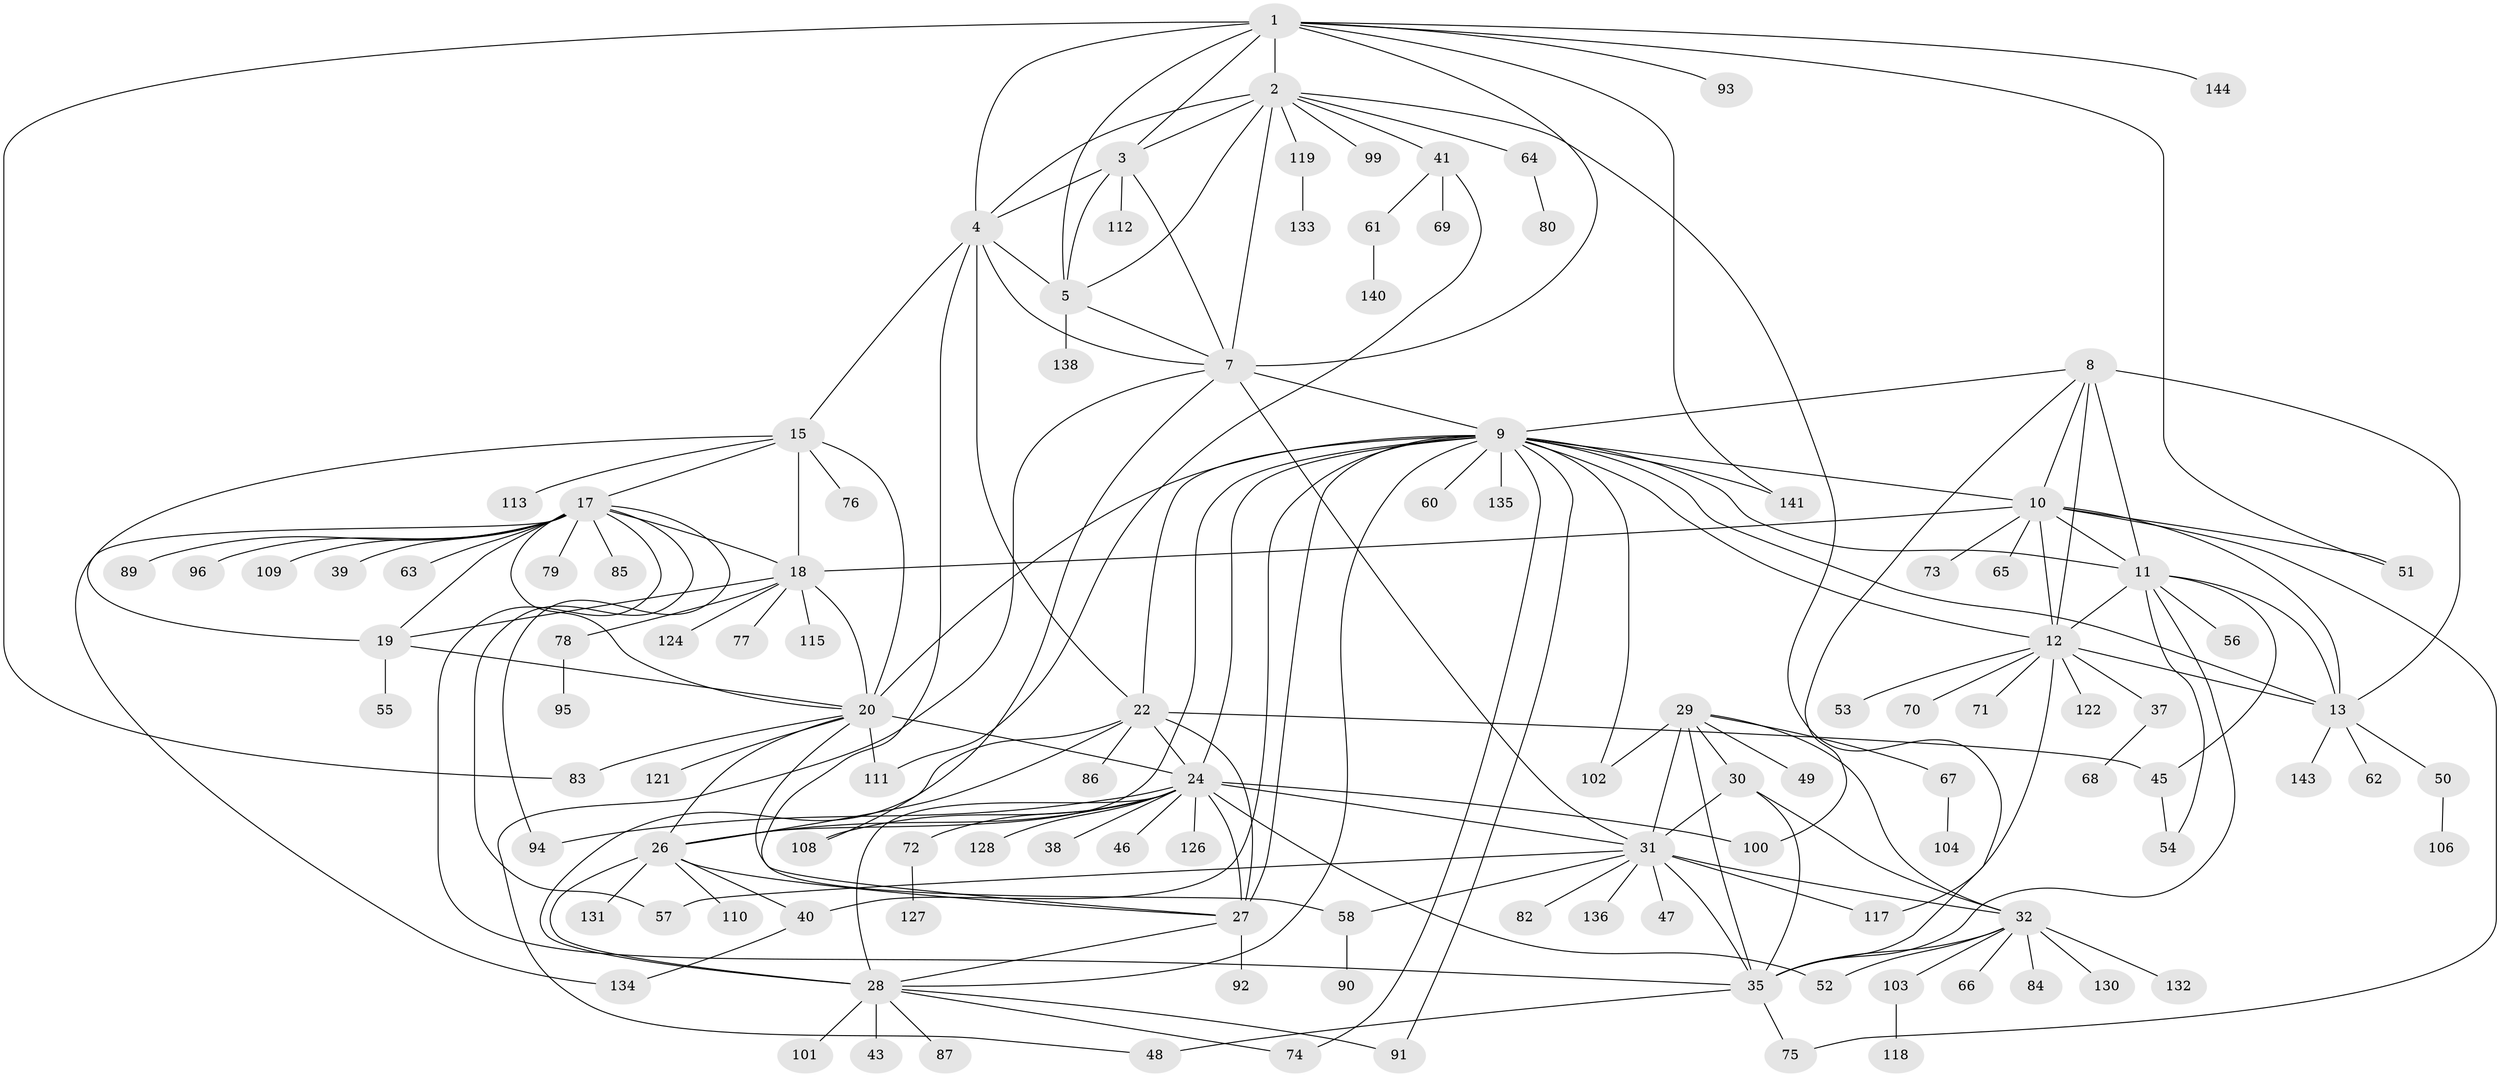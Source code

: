 // Generated by graph-tools (version 1.1) at 2025/24/03/03/25 07:24:09]
// undirected, 117 vertices, 188 edges
graph export_dot {
graph [start="1"]
  node [color=gray90,style=filled];
  1 [super="+6"];
  2 [super="+44"];
  3 [super="+142"];
  4 [super="+107"];
  5;
  7 [super="+105"];
  8;
  9 [super="+23"];
  10 [super="+123"];
  11 [super="+59"];
  12 [super="+14"];
  13 [super="+116"];
  15 [super="+16"];
  17 [super="+129"];
  18 [super="+21"];
  19 [super="+42"];
  20 [super="+88"];
  22 [super="+98"];
  24 [super="+25"];
  26 [super="+36"];
  27 [super="+114"];
  28 [super="+120"];
  29 [super="+34"];
  30;
  31 [super="+33"];
  32 [super="+137"];
  35 [super="+125"];
  37;
  38;
  39;
  40;
  41 [super="+97"];
  43;
  45;
  46;
  47;
  48;
  49;
  50;
  51;
  52;
  53;
  54;
  55;
  56;
  57;
  58;
  60;
  61;
  62;
  63;
  64 [super="+81"];
  65;
  66;
  67;
  68;
  69;
  70;
  71;
  72;
  73;
  74;
  75;
  76;
  77;
  78;
  79;
  80;
  82;
  83;
  84;
  85;
  86;
  87;
  89;
  90;
  91;
  92;
  93;
  94;
  95;
  96;
  99;
  100;
  101;
  102;
  103;
  104;
  106;
  108;
  109;
  110 [super="+139"];
  111;
  112;
  113;
  115;
  117;
  118;
  119;
  121;
  122;
  124;
  126;
  127;
  128;
  130;
  131;
  132;
  133;
  134;
  135;
  136;
  138;
  140;
  141;
  143;
  144;
  1 -- 2 [weight=2];
  1 -- 3 [weight=2];
  1 -- 4 [weight=2];
  1 -- 5 [weight=2];
  1 -- 7 [weight=2];
  1 -- 83;
  1 -- 144;
  1 -- 141;
  1 -- 51;
  1 -- 93;
  2 -- 3;
  2 -- 4;
  2 -- 5;
  2 -- 7;
  2 -- 41;
  2 -- 64;
  2 -- 99;
  2 -- 119;
  2 -- 35;
  3 -- 4;
  3 -- 5;
  3 -- 7;
  3 -- 112;
  4 -- 5;
  4 -- 7;
  4 -- 22;
  4 -- 27;
  4 -- 15;
  5 -- 7;
  5 -- 138;
  7 -- 9;
  7 -- 31;
  7 -- 48;
  7 -- 108;
  8 -- 9;
  8 -- 10;
  8 -- 11;
  8 -- 12 [weight=2];
  8 -- 13;
  8 -- 100;
  9 -- 10;
  9 -- 11;
  9 -- 12 [weight=2];
  9 -- 13;
  9 -- 40;
  9 -- 74;
  9 -- 91;
  9 -- 141;
  9 -- 20;
  9 -- 102;
  9 -- 135;
  9 -- 28;
  9 -- 22;
  9 -- 24 [weight=2];
  9 -- 26;
  9 -- 27;
  9 -- 60;
  10 -- 11;
  10 -- 12 [weight=2];
  10 -- 13;
  10 -- 51;
  10 -- 65;
  10 -- 73;
  10 -- 75;
  10 -- 18;
  11 -- 12 [weight=2];
  11 -- 13;
  11 -- 35;
  11 -- 45;
  11 -- 54;
  11 -- 56;
  12 -- 13 [weight=2];
  12 -- 53;
  12 -- 70;
  12 -- 71;
  12 -- 117;
  12 -- 122;
  12 -- 37;
  13 -- 50;
  13 -- 62;
  13 -- 143;
  15 -- 17 [weight=2];
  15 -- 18 [weight=4];
  15 -- 19 [weight=2];
  15 -- 20 [weight=2];
  15 -- 76;
  15 -- 113;
  17 -- 18 [weight=2];
  17 -- 19;
  17 -- 20;
  17 -- 35;
  17 -- 39;
  17 -- 57;
  17 -- 63;
  17 -- 79;
  17 -- 85;
  17 -- 89;
  17 -- 94;
  17 -- 96;
  17 -- 109;
  17 -- 134;
  18 -- 19 [weight=2];
  18 -- 20 [weight=2];
  18 -- 115;
  18 -- 124;
  18 -- 77;
  18 -- 78;
  19 -- 20;
  19 -- 55;
  20 -- 58;
  20 -- 83;
  20 -- 111;
  20 -- 121;
  20 -- 26;
  20 -- 24;
  22 -- 24 [weight=2];
  22 -- 26;
  22 -- 27;
  22 -- 28;
  22 -- 45;
  22 -- 86;
  24 -- 26 [weight=2];
  24 -- 27 [weight=2];
  24 -- 28 [weight=2];
  24 -- 31;
  24 -- 94;
  24 -- 108;
  24 -- 128;
  24 -- 100;
  24 -- 38;
  24 -- 72;
  24 -- 46;
  24 -- 52;
  24 -- 126;
  26 -- 27;
  26 -- 28;
  26 -- 110;
  26 -- 131;
  26 -- 40;
  27 -- 28;
  27 -- 92;
  28 -- 43;
  28 -- 74;
  28 -- 87;
  28 -- 91;
  28 -- 101;
  29 -- 30 [weight=2];
  29 -- 31 [weight=4];
  29 -- 32 [weight=2];
  29 -- 35 [weight=2];
  29 -- 102;
  29 -- 49;
  29 -- 67;
  30 -- 31 [weight=2];
  30 -- 32;
  30 -- 35;
  31 -- 32 [weight=2];
  31 -- 35 [weight=2];
  31 -- 117;
  31 -- 136;
  31 -- 47;
  31 -- 82;
  31 -- 57;
  31 -- 58;
  32 -- 35;
  32 -- 52;
  32 -- 66;
  32 -- 84;
  32 -- 103;
  32 -- 130;
  32 -- 132;
  35 -- 48;
  35 -- 75;
  37 -- 68;
  40 -- 134;
  41 -- 61;
  41 -- 69;
  41 -- 111;
  45 -- 54;
  50 -- 106;
  58 -- 90;
  61 -- 140;
  64 -- 80;
  67 -- 104;
  72 -- 127;
  78 -- 95;
  103 -- 118;
  119 -- 133;
}
